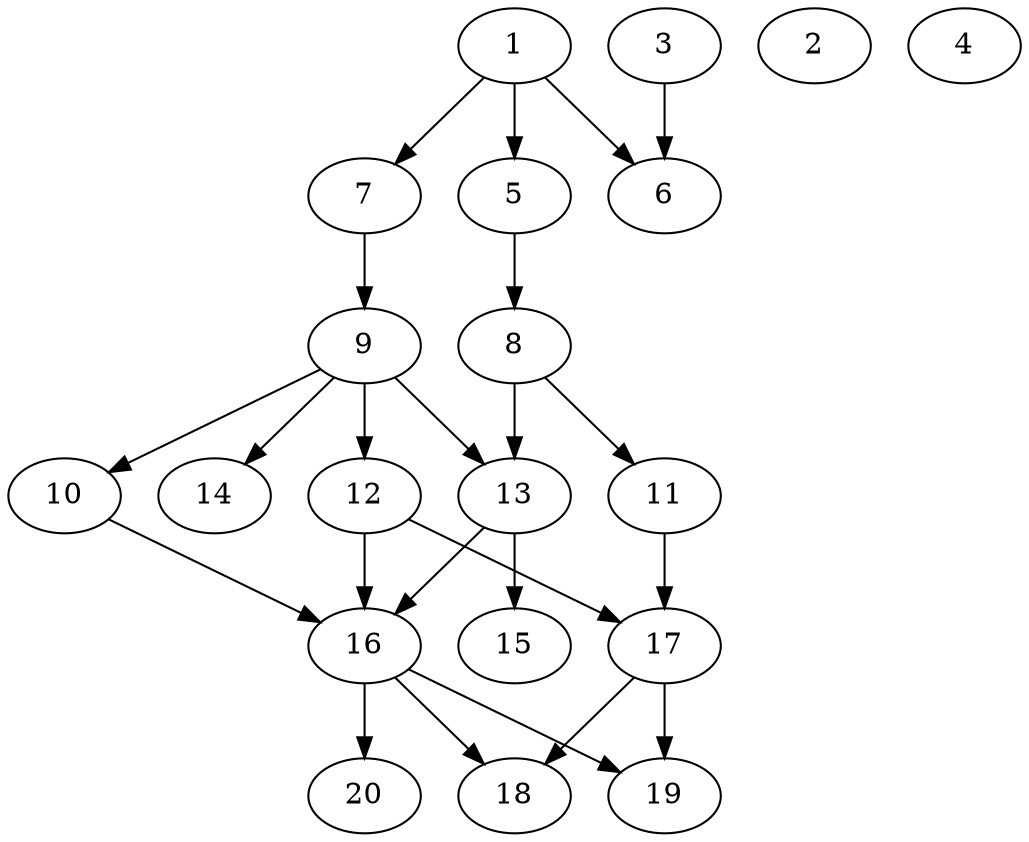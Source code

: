 // DAG automatically generated by daggen at Tue Jul 23 14:22:50 2019
// ./daggen --dot -n 20 --ccr 0.4 --fat 0.5 --regular 0.5 --density 0.6 --mindata 5242880 --maxdata 52428800 
digraph G {
  1 [size="95733760", alpha="0.15", expect_size="38293504"] 
  1 -> 5 [size ="38293504"]
  1 -> 6 [size ="38293504"]
  1 -> 7 [size ="38293504"]
  2 [size="34265600", alpha="0.07", expect_size="13706240"] 
  3 [size="94917120", alpha="0.19", expect_size="37966848"] 
  3 -> 6 [size ="37966848"]
  4 [size="34813440", alpha="0.08", expect_size="13925376"] 
  5 [size="79280640", alpha="0.08", expect_size="31712256"] 
  5 -> 8 [size ="31712256"]
  6 [size="51054080", alpha="0.03", expect_size="20421632"] 
  7 [size="76364800", alpha="0.14", expect_size="30545920"] 
  7 -> 9 [size ="30545920"]
  8 [size="50685440", alpha="0.00", expect_size="20274176"] 
  8 -> 11 [size ="20274176"]
  8 -> 13 [size ="20274176"]
  9 [size="59834880", alpha="0.06", expect_size="23933952"] 
  9 -> 10 [size ="23933952"]
  9 -> 12 [size ="23933952"]
  9 -> 13 [size ="23933952"]
  9 -> 14 [size ="23933952"]
  10 [size="69770240", alpha="0.13", expect_size="27908096"] 
  10 -> 16 [size ="27908096"]
  11 [size="31626240", alpha="0.05", expect_size="12650496"] 
  11 -> 17 [size ="12650496"]
  12 [size="118650880", alpha="0.12", expect_size="47460352"] 
  12 -> 16 [size ="47460352"]
  12 -> 17 [size ="47460352"]
  13 [size="44856320", alpha="0.18", expect_size="17942528"] 
  13 -> 15 [size ="17942528"]
  13 -> 16 [size ="17942528"]
  14 [size="39646720", alpha="0.13", expect_size="15858688"] 
  15 [size="87037440", alpha="0.00", expect_size="34814976"] 
  16 [size="13790720", alpha="0.11", expect_size="5516288"] 
  16 -> 18 [size ="5516288"]
  16 -> 19 [size ="5516288"]
  16 -> 20 [size ="5516288"]
  17 [size="32972800", alpha="0.00", expect_size="13189120"] 
  17 -> 18 [size ="13189120"]
  17 -> 19 [size ="13189120"]
  18 [size="115256320", alpha="0.00", expect_size="46102528"] 
  19 [size="116439040", alpha="0.11", expect_size="46575616"] 
  20 [size="35988480", alpha="0.01", expect_size="14395392"] 
}
